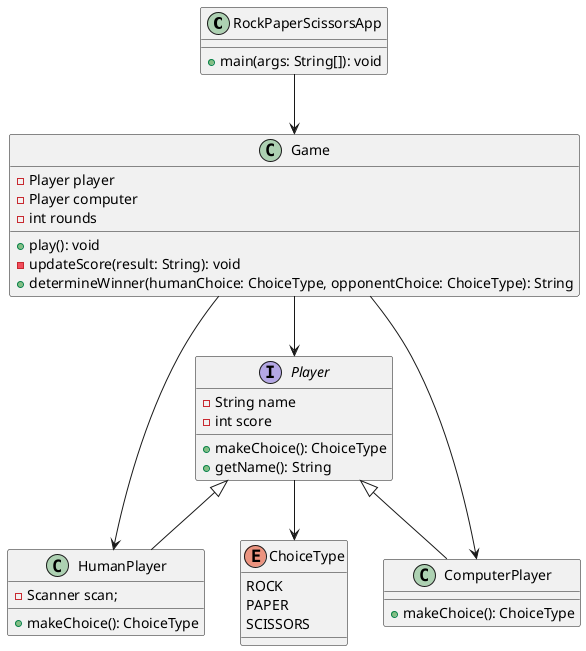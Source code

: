 @startuml

class RockPaperScissorsApp {
    +main(args: String[]): void
}

class Game {
    -Player player
    -Player computer
    -int rounds
    +play(): void
    -updateScore(result: String): void
    +determineWinner(humanChoice: ChoiceType, opponentChoice: ChoiceType): String
}

interface Player {
    -String name
    -int score
    +makeChoice(): ChoiceType
    +getName(): String
}

class HumanPlayer {
    -Scanner scan;
    +makeChoice(): ChoiceType
}

class ComputerPlayer {
    +makeChoice(): ChoiceType
}

enum ChoiceType {
    ROCK
    PAPER
    SCISSORS
}

RockPaperScissorsApp --> Game

Game --> Player
Game --> HumanPlayer
Game --> ComputerPlayer
Player <|-- HumanPlayer
Player <|-- ComputerPlayer
Player --> ChoiceType


@enduml
